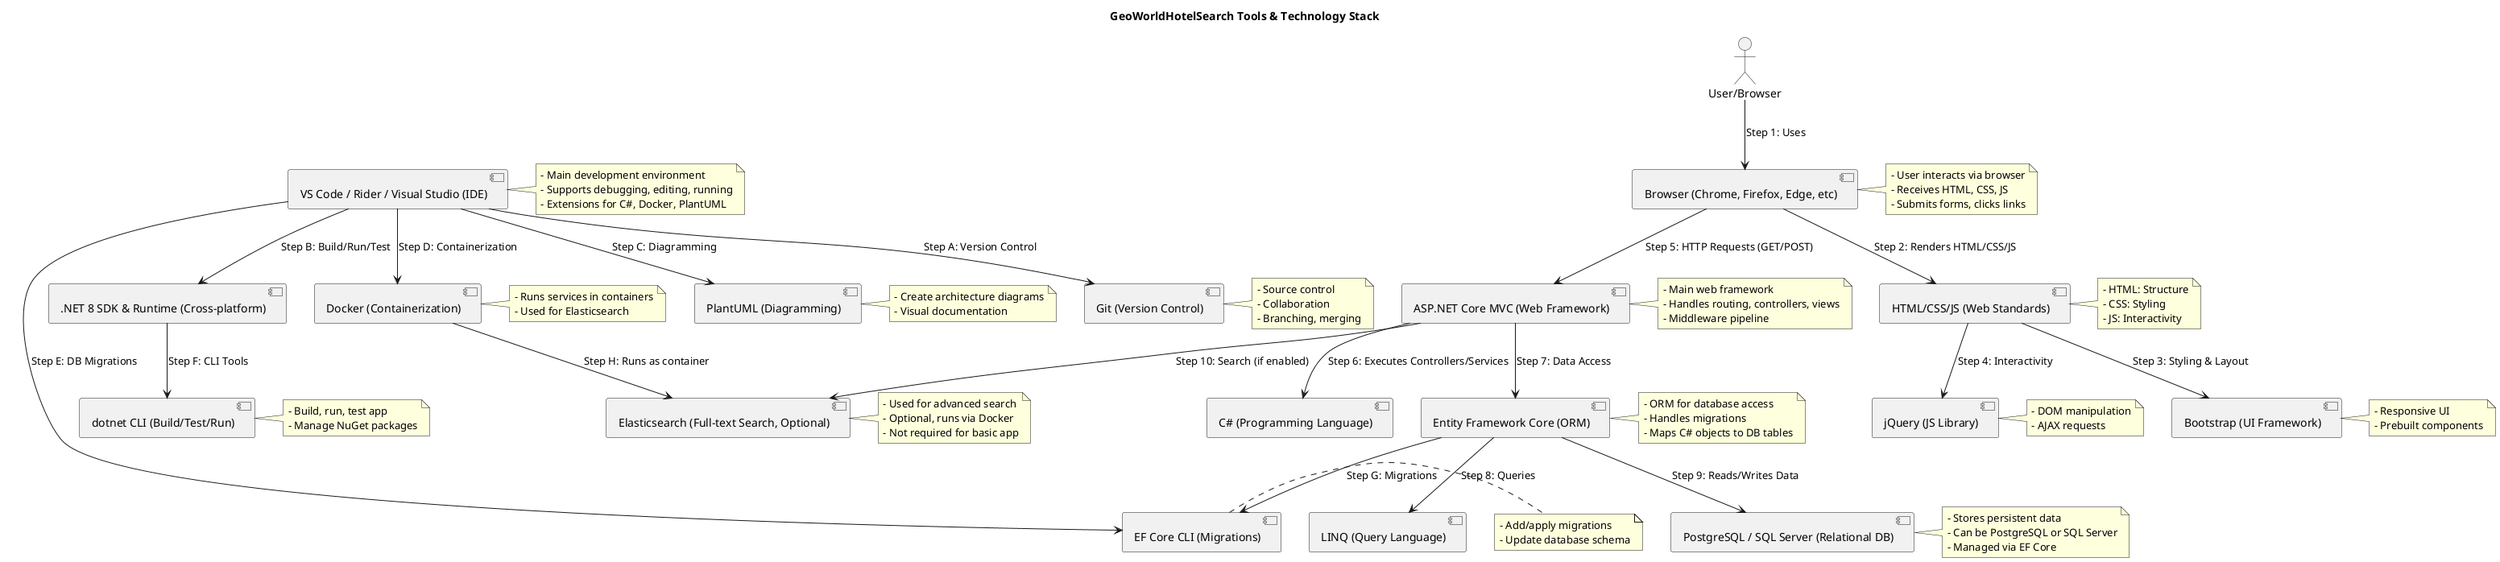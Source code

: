 @startuml

' Title
title GeoWorldHotelSearch Tools & Technology Stack

actor User as "User/Browser"

' Frontend
component "Browser (Chrome, Firefox, Edge, etc)" as Browser
component "HTML/CSS/JS (Web Standards)" as WebTech
component "Bootstrap (UI Framework)" as Bootstrap
component "jQuery (JS Library)" as jQuery

' Backend
component ".NET 8 SDK & Runtime (Cross-platform)" as DotNet
component "ASP.NET Core MVC (Web Framework)" as AspNetCore
component "Entity Framework Core (ORM)" as EFCore
component "C# (Programming Language)" as CSharp
component "LINQ (Query Language)" as LINQ
component "Elasticsearch (Full-text Search, Optional)" as Elasticsearch

' Database
component "PostgreSQL / SQL Server (Relational DB)" as Database

' DevOps & Tooling
component "PlantUML (Diagramming)" as PlantUML
component "Docker (Containerization)" as Docker
component "Git (Version Control)" as Git
component "VS Code / Rider / Visual Studio (IDE)" as IDE
component "dotnet CLI (Build/Test/Run)" as DotnetCLI
component "EF Core CLI (Migrations)" as EFCoreCLI

' Communication arrows with step numbers
User --> Browser : Step 1: Uses
Browser --> WebTech : Step 2: Renders HTML/CSS/JS
WebTech --> Bootstrap : Step 3: Styling & Layout
WebTech --> jQuery : Step 4: Interactivity

Browser --> AspNetCore : Step 5: HTTP Requests (GET/POST)
AspNetCore --> CSharp : Step 6: Executes Controllers/Services
AspNetCore --> EFCore : Step 7: Data Access
EFCore --> LINQ : Step 8: Queries
EFCore --> Database : Step 9: Reads/Writes Data
AspNetCore --> Elasticsearch : Step 10: Search (if enabled)

' DevOps
IDE --> Git : Step A: Version Control
IDE --> DotNet : Step B: Build/Run/Test
IDE --> PlantUML : Step C: Diagramming
IDE --> Docker : Step D: Containerization
IDE --> EFCoreCLI : Step E: DB Migrations
DotNet --> DotnetCLI : Step F: CLI Tools
EFCore --> EFCoreCLI : Step G: Migrations
Docker --> Elasticsearch : Step H: Runs as container

' Notes
note right of Browser
- User interacts via browser
- Receives HTML, CSS, JS
- Submits forms, clicks links
end note

note right of WebTech
- HTML: Structure
- CSS: Styling
- JS: Interactivity
end note

note right of Bootstrap
- Responsive UI
- Prebuilt components
end note

note right of jQuery
- DOM manipulation
- AJAX requests
end note

note right of AspNetCore
- Main web framework
- Handles routing, controllers, views
- Middleware pipeline
end note

note right of EFCore
- ORM for database access
- Handles migrations
- Maps C# objects to DB tables
end note

note right of Database
- Stores persistent data
- Can be PostgreSQL or SQL Server
- Managed via EF Core
end note

note right of Elasticsearch
- Used for advanced search
- Optional, runs via Docker
- Not required for basic app
end note

note right of IDE
- Main development environment
- Supports debugging, editing, running
- Extensions for C#, Docker, PlantUML
end note

note right of Git
- Source control
- Collaboration
- Branching, merging
end note

note right of DotnetCLI
- Build, run, test app
- Manage NuGet packages
end note

note right of EFCoreCLI
- Add/apply migrations
- Update database schema
end note

note right of Docker
- Runs services in containers
- Used for Elasticsearch
end note

note right of PlantUML
- Create architecture diagrams
- Visual documentation
end note

@enduml
